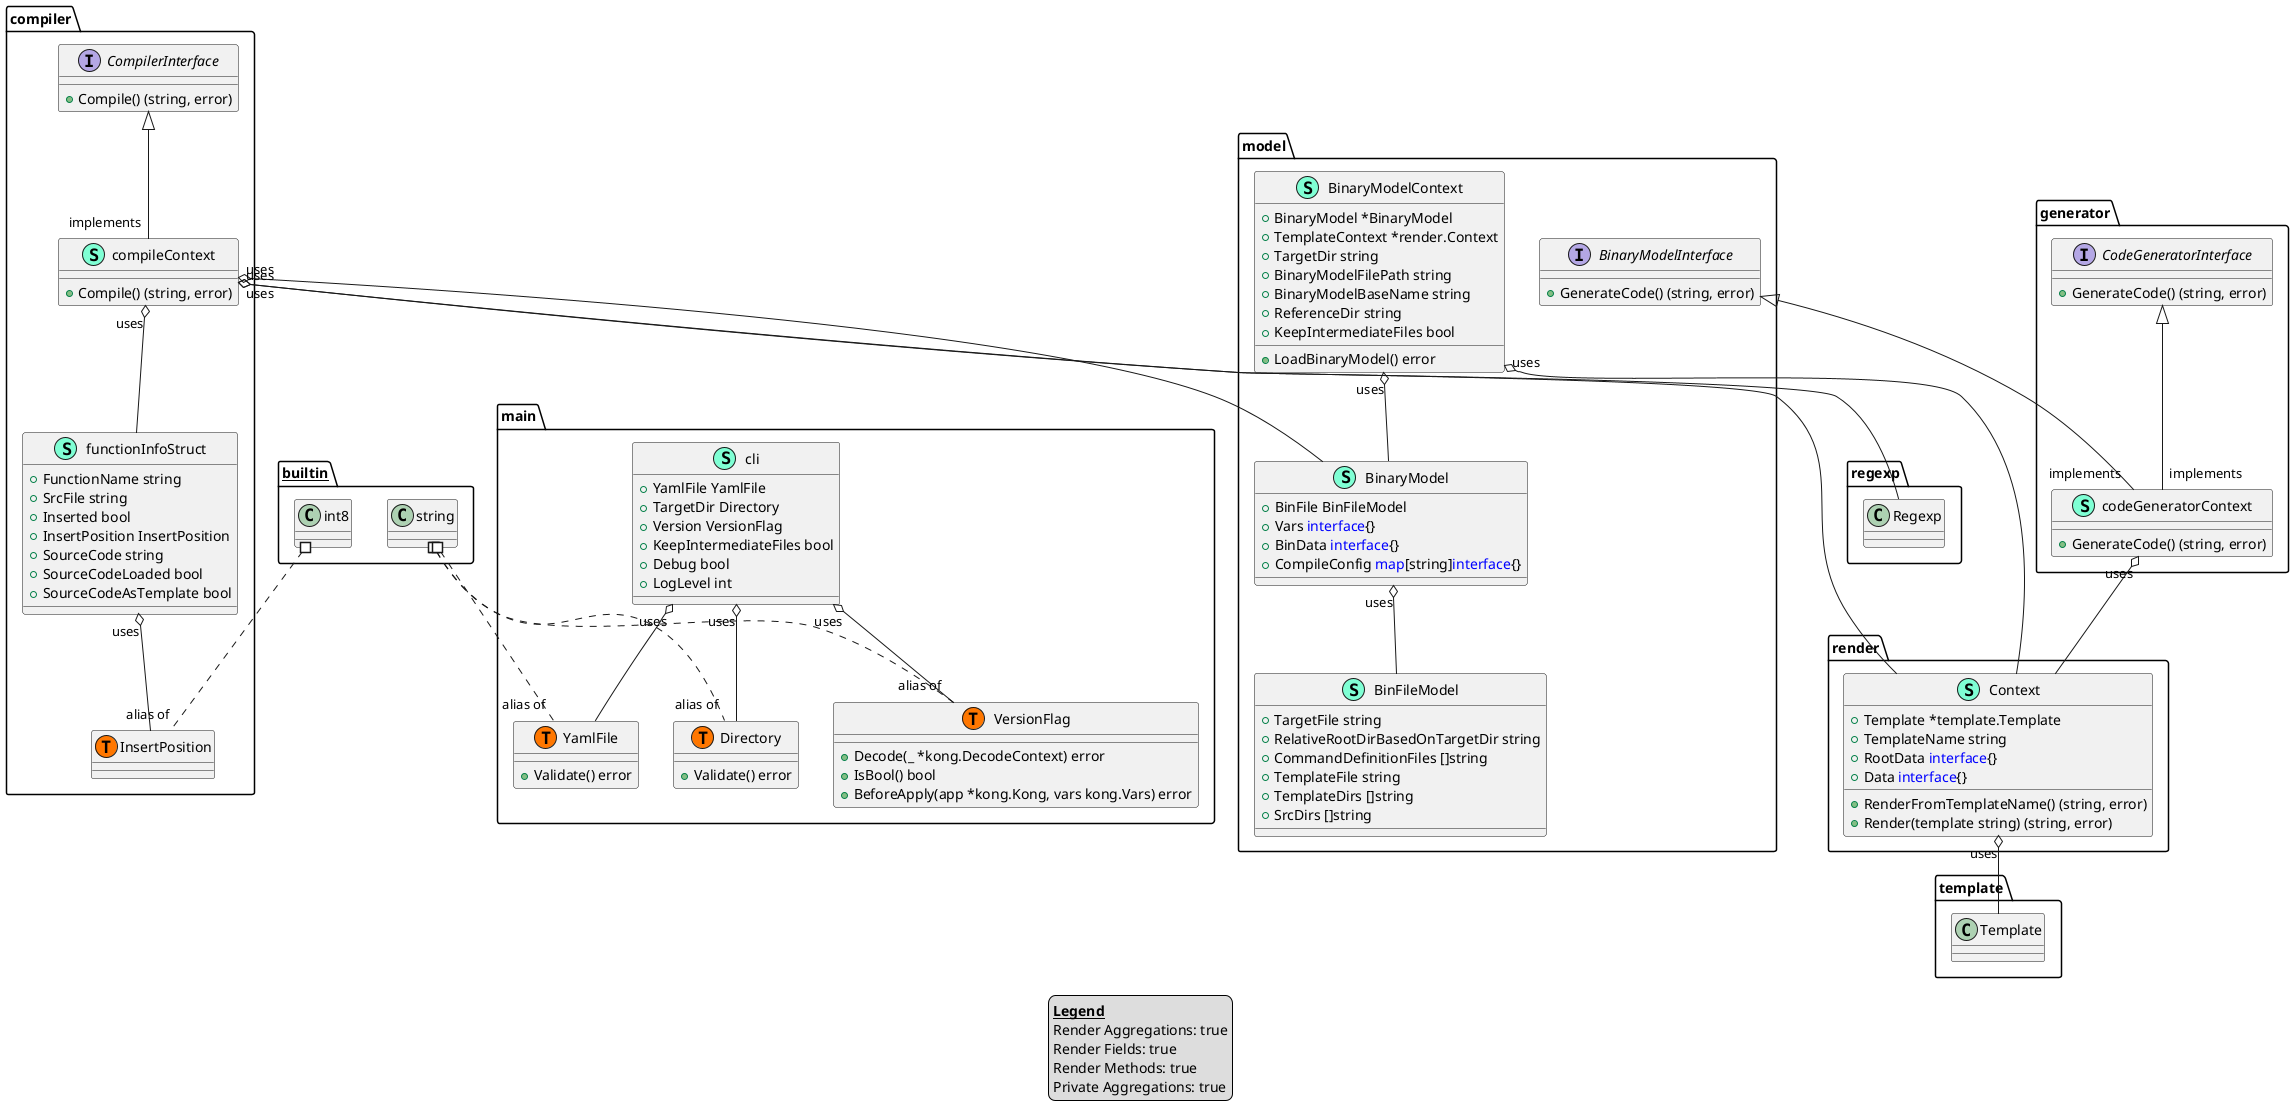 @startuml
legend
<u><b>Legend</b></u>
Render Aggregations: true
Render Fields: true
Render Methods: true
Private Aggregations: true
end legend
namespace compiler {
    interface CompilerInterface  {
        + Compile() (string, error)

    }
    class compileContext << (S,Aquamarine) >> {
        + Compile() (string, error)

    }
    class compiler.InsertPosition << (T, #FF7700) >>  {
    }
    class functionInfoStruct << (S,Aquamarine) >> {
        + FunctionName string
        + SrcFile string
        + Inserted bool
        + InsertPosition InsertPosition
        + SourceCode string
        + SourceCodeLoaded bool
        + SourceCodeAsTemplate bool

    }
}

"compiler.CompilerInterface" <|-- "implements""compiler.compileContext"

"compiler.compileContext""uses" o-- "compiler.functionInfoStruct"
"compiler.compileContext""uses" o-- "model.BinaryModel"
"compiler.compileContext""uses" o-- "regexp.Regexp"
"compiler.compileContext""uses" o-- "render.Context"
"compiler.functionInfoStruct""uses" o-- "compiler.InsertPosition"

namespace generator {
    interface CodeGeneratorInterface  {
        + GenerateCode() (string, error)

    }
    class codeGeneratorContext << (S,Aquamarine) >> {
        + GenerateCode() (string, error)

    }
}

"generator.CodeGeneratorInterface" <|-- "implements""generator.codeGeneratorContext"
"model.BinaryModelInterface" <|-- "implements""generator.codeGeneratorContext"

"generator.codeGeneratorContext""uses" o-- "render.Context"

namespace main {
    class Directory << (S,Aquamarine) >> {
        + Validate() error

    }
    class VersionFlag << (S,Aquamarine) >> {
        + Decode(_ *kong.DecodeContext) error
        + IsBool() bool
        + BeforeApply(app *kong.Kong, vars kong.Vars) error

    }
    class YamlFile << (S,Aquamarine) >> {
        + Validate() error

    }
    class cli << (S,Aquamarine) >> {
        + YamlFile YamlFile
        + TargetDir Directory
        + Version VersionFlag
        + KeepIntermediateFiles bool
        + Debug bool
        + LogLevel int

    }
    class main.Directory << (T, #FF7700) >>  {
    }
    class main.VersionFlag << (T, #FF7700) >>  {
    }
    class main.YamlFile << (T, #FF7700) >>  {
    }
}


"main.cli""uses" o-- "main.Directory"
"main.cli""uses" o-- "main.VersionFlag"
"main.cli""uses" o-- "main.YamlFile"

namespace model {
    class BinFileModel << (S,Aquamarine) >> {
        + TargetFile string
        + RelativeRootDirBasedOnTargetDir string
        + CommandDefinitionFiles []string
        + TemplateFile string
        + TemplateDirs []string
        + SrcDirs []string

    }
    class BinaryModel << (S,Aquamarine) >> {
        + BinFile BinFileModel
        + Vars <font color=blue>interface</font>{}
        + BinData <font color=blue>interface</font>{}
        + CompileConfig <font color=blue>map</font>[string]<font color=blue>interface</font>{}

    }
    class BinaryModelContext << (S,Aquamarine) >> {
        + BinaryModel *BinaryModel
        + TemplateContext *render.Context
        + TargetDir string
        + BinaryModelFilePath string
        + BinaryModelBaseName string
        + ReferenceDir string
        + KeepIntermediateFiles bool

        + LoadBinaryModel() error

    }
    interface BinaryModelInterface  {
        + GenerateCode() (string, error)

    }
}


"model.BinaryModel""uses" o-- "model.BinFileModel"
"model.BinaryModelContext""uses" o-- "model.BinaryModel"
"model.BinaryModelContext""uses" o-- "render.Context"

namespace render {
    class Context << (S,Aquamarine) >> {
        + Template *template.Template
        + TemplateName string
        + RootData <font color=blue>interface</font>{}
        + Data <font color=blue>interface</font>{}

        + RenderFromTemplateName() (string, error)
        + Render(template string) (string, error)

    }
}


"render.Context""uses" o-- "template.Template"

"__builtin__.int8" #.. "alias of""compiler.InsertPosition"
"__builtin__.string" #.. "alias of""main.Directory"
"__builtin__.string" #.. "alias of""main.VersionFlag"
"__builtin__.string" #.. "alias of""main.YamlFile"
@enduml
